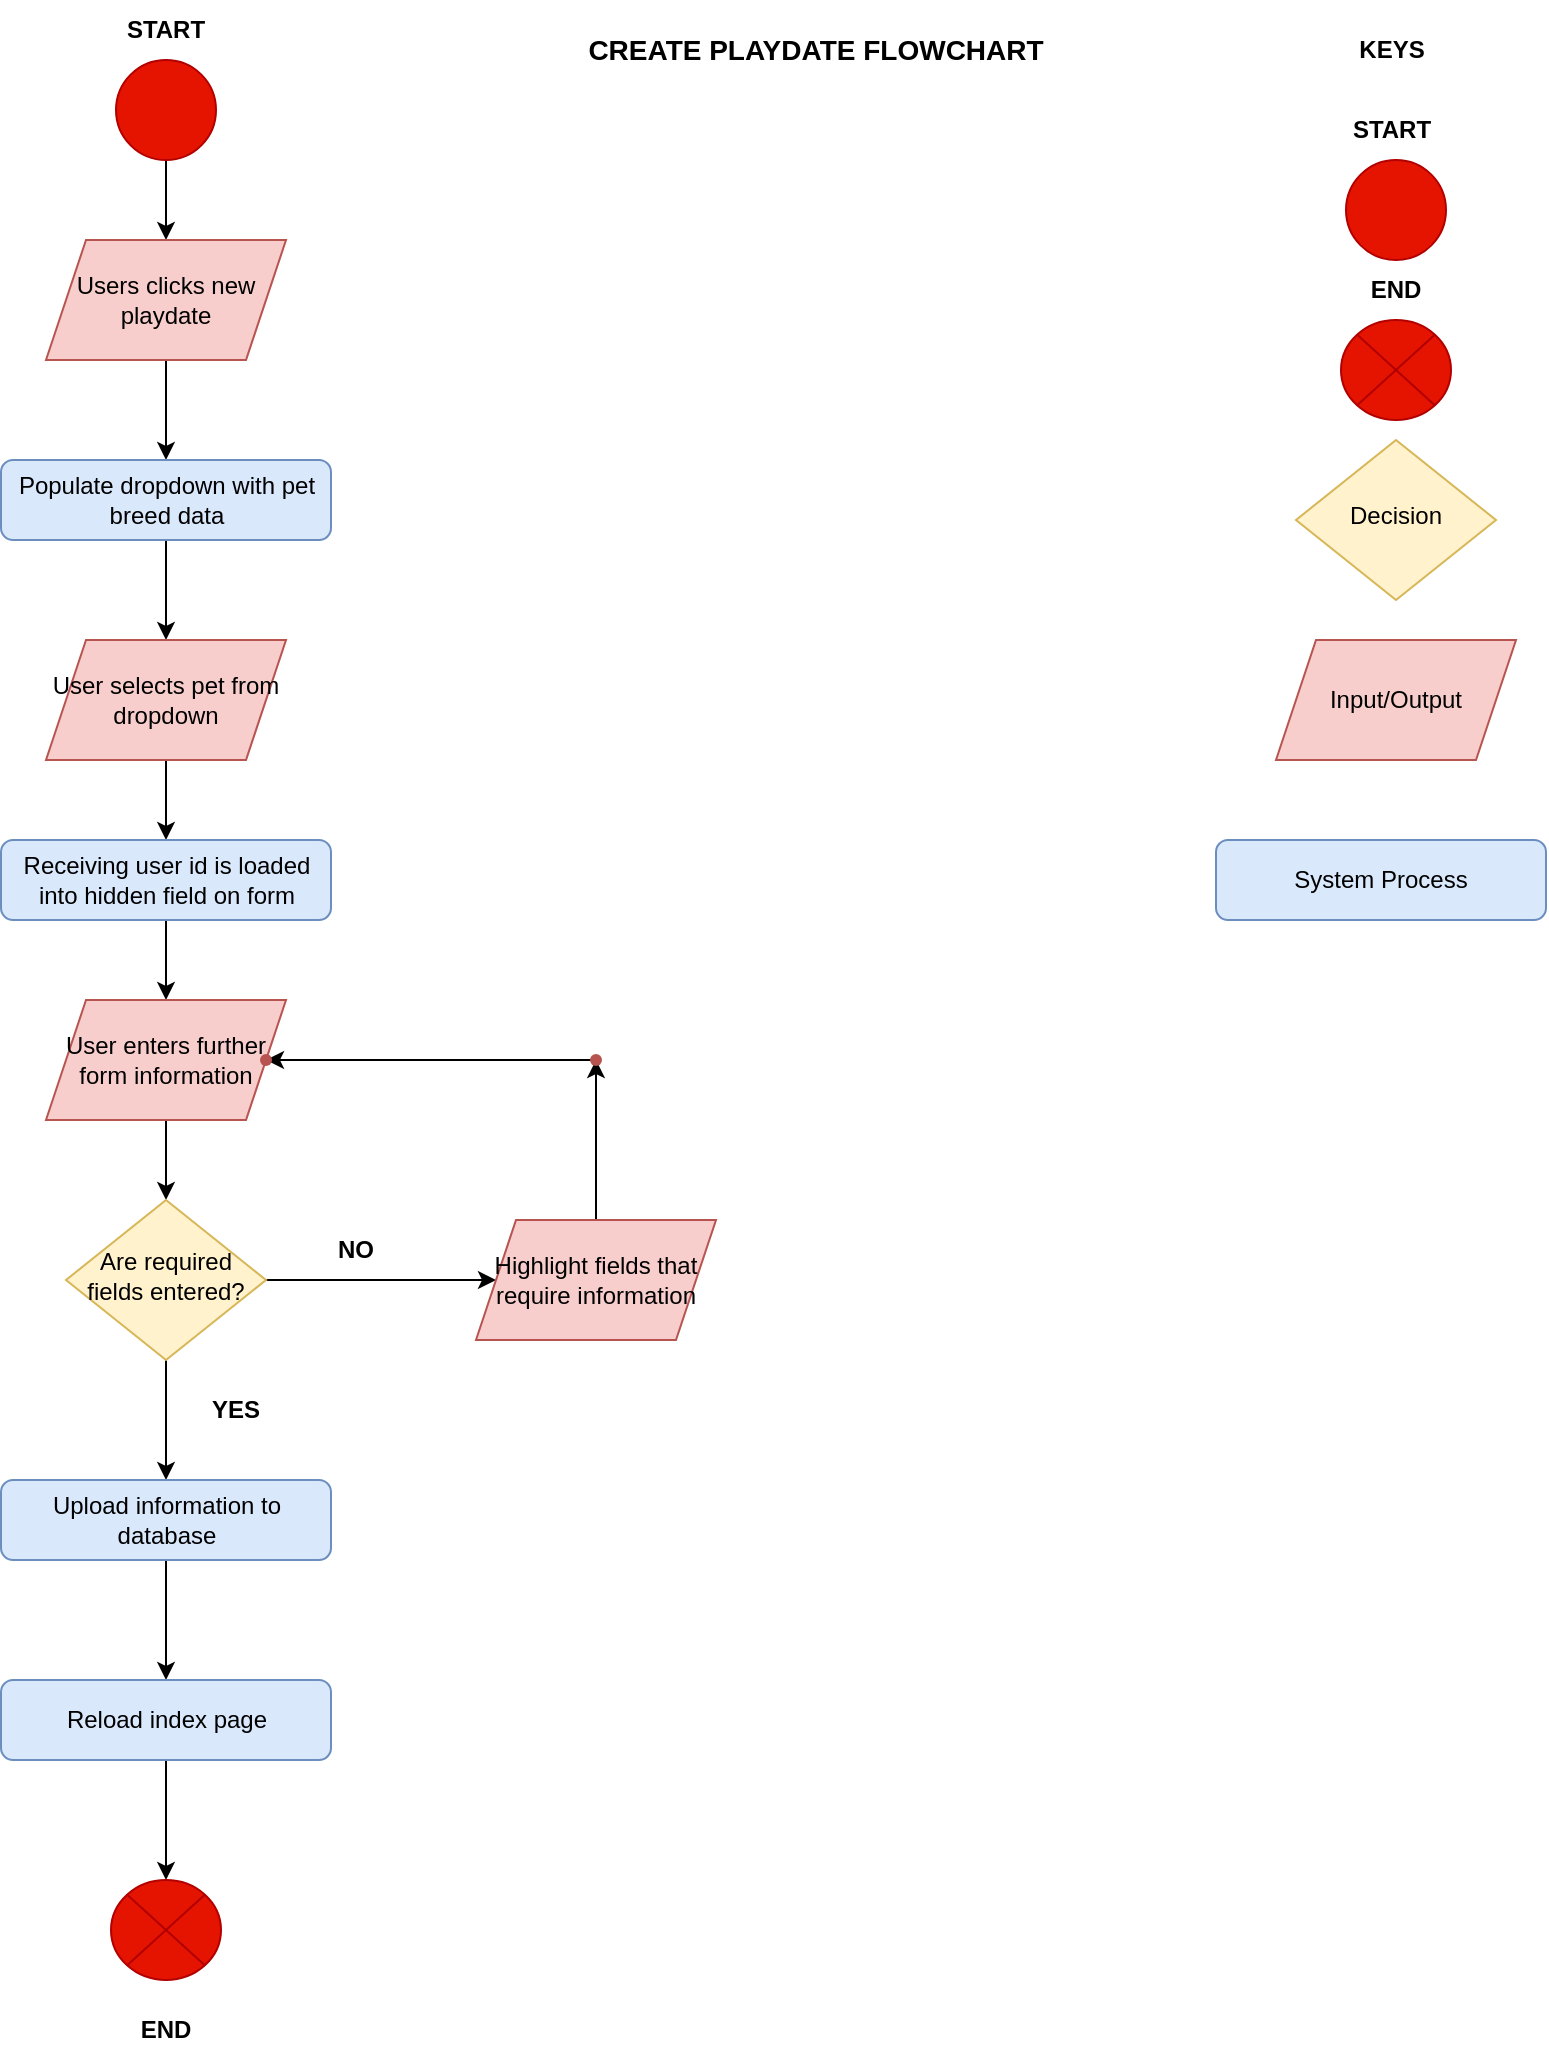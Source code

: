 <mxfile version="20.8.22" type="device"><diagram id="C5RBs43oDa-KdzZeNtuy" name="Page-1"><mxGraphModel dx="2049" dy="1126" grid="1" gridSize="10" guides="1" tooltips="1" connect="1" arrows="1" fold="1" page="1" pageScale="1" pageWidth="827" pageHeight="1169" math="0" shadow="0"><root><mxCell id="WIyWlLk6GJQsqaUBKTNV-0"/><mxCell id="WIyWlLk6GJQsqaUBKTNV-1" parent="WIyWlLk6GJQsqaUBKTNV-0"/><mxCell id="7iHAfv98LZH7ujdl2UmD-13" value="Decision" style="rhombus;whiteSpace=wrap;html=1;shadow=0;fontFamily=Helvetica;fontSize=12;align=center;strokeWidth=1;spacing=6;spacingTop=-4;fillColor=#fff2cc;strokeColor=#d6b656;" vertex="1" parent="WIyWlLk6GJQsqaUBKTNV-1"><mxGeometry x="670" y="230" width="100" height="80" as="geometry"/></mxCell><mxCell id="7iHAfv98LZH7ujdl2UmD-14" value="Input/Output" style="shape=parallelogram;perimeter=parallelogramPerimeter;whiteSpace=wrap;html=1;fixedSize=1;fillColor=#f8cecc;strokeColor=#b85450;" vertex="1" parent="WIyWlLk6GJQsqaUBKTNV-1"><mxGeometry x="660" y="330" width="120" height="60" as="geometry"/></mxCell><mxCell id="7iHAfv98LZH7ujdl2UmD-15" value="" style="ellipse;whiteSpace=wrap;html=1;aspect=fixed;fillColor=#e51400;fontColor=#ffffff;strokeColor=#B20000;" vertex="1" parent="WIyWlLk6GJQsqaUBKTNV-1"><mxGeometry x="695" y="90" width="50" height="50" as="geometry"/></mxCell><mxCell id="7iHAfv98LZH7ujdl2UmD-16" value="" style="shape=sumEllipse;perimeter=ellipsePerimeter;whiteSpace=wrap;html=1;backgroundOutline=1;fillColor=#e51400;fontColor=#ffffff;strokeColor=#B20000;" vertex="1" parent="WIyWlLk6GJQsqaUBKTNV-1"><mxGeometry x="692.5" y="170" width="55" height="50" as="geometry"/></mxCell><mxCell id="7iHAfv98LZH7ujdl2UmD-20" value="" style="edgeStyle=orthogonalEdgeStyle;rounded=0;orthogonalLoop=1;jettySize=auto;html=1;" edge="1" parent="WIyWlLk6GJQsqaUBKTNV-1" source="7iHAfv98LZH7ujdl2UmD-17" target="7iHAfv98LZH7ujdl2UmD-19"><mxGeometry relative="1" as="geometry"/></mxCell><mxCell id="7iHAfv98LZH7ujdl2UmD-17" value="" style="ellipse;whiteSpace=wrap;html=1;aspect=fixed;fillColor=#e51400;fontColor=#ffffff;strokeColor=#B20000;" vertex="1" parent="WIyWlLk6GJQsqaUBKTNV-1"><mxGeometry x="80" y="40" width="50" height="50" as="geometry"/></mxCell><mxCell id="7iHAfv98LZH7ujdl2UmD-18" value="&lt;b&gt;START&lt;/b&gt;" style="text;html=1;strokeColor=none;fillColor=none;align=center;verticalAlign=middle;whiteSpace=wrap;rounded=0;" vertex="1" parent="WIyWlLk6GJQsqaUBKTNV-1"><mxGeometry x="75" y="10" width="60" height="30" as="geometry"/></mxCell><mxCell id="7iHAfv98LZH7ujdl2UmD-22" value="" style="edgeStyle=orthogonalEdgeStyle;rounded=0;orthogonalLoop=1;jettySize=auto;html=1;" edge="1" parent="WIyWlLk6GJQsqaUBKTNV-1" source="7iHAfv98LZH7ujdl2UmD-19" target="7iHAfv98LZH7ujdl2UmD-21"><mxGeometry relative="1" as="geometry"/></mxCell><mxCell id="7iHAfv98LZH7ujdl2UmD-19" value="Users clicks new playdate" style="shape=parallelogram;perimeter=parallelogramPerimeter;whiteSpace=wrap;html=1;fixedSize=1;fillColor=#f8cecc;strokeColor=#b85450;" vertex="1" parent="WIyWlLk6GJQsqaUBKTNV-1"><mxGeometry x="45" y="130" width="120" height="60" as="geometry"/></mxCell><mxCell id="7iHAfv98LZH7ujdl2UmD-24" value="" style="edgeStyle=orthogonalEdgeStyle;rounded=0;orthogonalLoop=1;jettySize=auto;html=1;" edge="1" parent="WIyWlLk6GJQsqaUBKTNV-1" source="7iHAfv98LZH7ujdl2UmD-21" target="7iHAfv98LZH7ujdl2UmD-23"><mxGeometry relative="1" as="geometry"/></mxCell><mxCell id="7iHAfv98LZH7ujdl2UmD-21" value="Populate dropdown with pet breed data" style="rounded=1;whiteSpace=wrap;html=1;fontSize=12;glass=0;strokeWidth=1;shadow=0;fillColor=#dae8fc;strokeColor=#6c8ebf;" vertex="1" parent="WIyWlLk6GJQsqaUBKTNV-1"><mxGeometry x="22.5" y="240" width="165" height="40" as="geometry"/></mxCell><mxCell id="7iHAfv98LZH7ujdl2UmD-26" value="" style="edgeStyle=orthogonalEdgeStyle;rounded=0;orthogonalLoop=1;jettySize=auto;html=1;" edge="1" parent="WIyWlLk6GJQsqaUBKTNV-1" source="7iHAfv98LZH7ujdl2UmD-23" target="7iHAfv98LZH7ujdl2UmD-25"><mxGeometry relative="1" as="geometry"/></mxCell><mxCell id="7iHAfv98LZH7ujdl2UmD-23" value="User selects pet from dropdown" style="shape=parallelogram;perimeter=parallelogramPerimeter;whiteSpace=wrap;html=1;fixedSize=1;fillColor=#f8cecc;strokeColor=#b85450;" vertex="1" parent="WIyWlLk6GJQsqaUBKTNV-1"><mxGeometry x="45" y="330" width="120" height="60" as="geometry"/></mxCell><mxCell id="7iHAfv98LZH7ujdl2UmD-28" value="" style="edgeStyle=orthogonalEdgeStyle;rounded=0;orthogonalLoop=1;jettySize=auto;html=1;" edge="1" parent="WIyWlLk6GJQsqaUBKTNV-1" source="7iHAfv98LZH7ujdl2UmD-25" target="7iHAfv98LZH7ujdl2UmD-27"><mxGeometry relative="1" as="geometry"/></mxCell><mxCell id="7iHAfv98LZH7ujdl2UmD-25" value="Receiving user id is loaded into hidden field on form" style="rounded=1;whiteSpace=wrap;html=1;fontSize=12;glass=0;strokeWidth=1;shadow=0;fillColor=#dae8fc;strokeColor=#6c8ebf;" vertex="1" parent="WIyWlLk6GJQsqaUBKTNV-1"><mxGeometry x="22.5" y="430" width="165" height="40" as="geometry"/></mxCell><mxCell id="7iHAfv98LZH7ujdl2UmD-31" value="" style="edgeStyle=orthogonalEdgeStyle;rounded=0;orthogonalLoop=1;jettySize=auto;html=1;" edge="1" parent="WIyWlLk6GJQsqaUBKTNV-1" source="7iHAfv98LZH7ujdl2UmD-27" target="7iHAfv98LZH7ujdl2UmD-30"><mxGeometry relative="1" as="geometry"/></mxCell><mxCell id="7iHAfv98LZH7ujdl2UmD-27" value="User enters further form information" style="shape=parallelogram;perimeter=parallelogramPerimeter;whiteSpace=wrap;html=1;fixedSize=1;fillColor=#f8cecc;strokeColor=#b85450;" vertex="1" parent="WIyWlLk6GJQsqaUBKTNV-1"><mxGeometry x="45" y="510" width="120" height="60" as="geometry"/></mxCell><mxCell id="7iHAfv98LZH7ujdl2UmD-29" value="System Process" style="rounded=1;whiteSpace=wrap;html=1;fontSize=12;glass=0;strokeWidth=1;shadow=0;fillColor=#dae8fc;strokeColor=#6c8ebf;" vertex="1" parent="WIyWlLk6GJQsqaUBKTNV-1"><mxGeometry x="630" y="430" width="165" height="40" as="geometry"/></mxCell><mxCell id="7iHAfv98LZH7ujdl2UmD-41" value="" style="edgeStyle=orthogonalEdgeStyle;rounded=0;orthogonalLoop=1;jettySize=auto;html=1;" edge="1" parent="WIyWlLk6GJQsqaUBKTNV-1" source="7iHAfv98LZH7ujdl2UmD-30" target="7iHAfv98LZH7ujdl2UmD-32"><mxGeometry relative="1" as="geometry"/></mxCell><mxCell id="7iHAfv98LZH7ujdl2UmD-49" value="" style="edgeStyle=orthogonalEdgeStyle;rounded=0;orthogonalLoop=1;jettySize=auto;html=1;" edge="1" parent="WIyWlLk6GJQsqaUBKTNV-1" source="7iHAfv98LZH7ujdl2UmD-30" target="7iHAfv98LZH7ujdl2UmD-48"><mxGeometry relative="1" as="geometry"/></mxCell><mxCell id="7iHAfv98LZH7ujdl2UmD-30" value="Are required fields entered?" style="rhombus;whiteSpace=wrap;html=1;shadow=0;fontFamily=Helvetica;fontSize=12;align=center;strokeWidth=1;spacing=6;spacingTop=-4;fillColor=#fff2cc;strokeColor=#d6b656;" vertex="1" parent="WIyWlLk6GJQsqaUBKTNV-1"><mxGeometry x="55" y="610" width="100" height="80" as="geometry"/></mxCell><mxCell id="7iHAfv98LZH7ujdl2UmD-43" value="" style="edgeStyle=orthogonalEdgeStyle;rounded=0;orthogonalLoop=1;jettySize=auto;html=1;" edge="1" parent="WIyWlLk6GJQsqaUBKTNV-1" source="7iHAfv98LZH7ujdl2UmD-32" target="7iHAfv98LZH7ujdl2UmD-42"><mxGeometry relative="1" as="geometry"/></mxCell><mxCell id="7iHAfv98LZH7ujdl2UmD-32" value="Highlight fields that require information" style="shape=parallelogram;perimeter=parallelogramPerimeter;whiteSpace=wrap;html=1;fixedSize=1;fillColor=#f8cecc;strokeColor=#b85450;" vertex="1" parent="WIyWlLk6GJQsqaUBKTNV-1"><mxGeometry x="260" y="620" width="120" height="60" as="geometry"/></mxCell><mxCell id="7iHAfv98LZH7ujdl2UmD-38" value="&lt;b&gt;KEYS&lt;/b&gt;" style="text;html=1;strokeColor=none;fillColor=none;align=center;verticalAlign=middle;whiteSpace=wrap;rounded=0;" vertex="1" parent="WIyWlLk6GJQsqaUBKTNV-1"><mxGeometry x="687.5" y="20" width="60" height="30" as="geometry"/></mxCell><mxCell id="7iHAfv98LZH7ujdl2UmD-40" value="&lt;b&gt;NO&lt;/b&gt;" style="text;html=1;strokeColor=none;fillColor=none;align=center;verticalAlign=middle;whiteSpace=wrap;rounded=0;" vertex="1" parent="WIyWlLk6GJQsqaUBKTNV-1"><mxGeometry x="170" y="620" width="60" height="30" as="geometry"/></mxCell><mxCell id="7iHAfv98LZH7ujdl2UmD-47" value="" style="edgeStyle=orthogonalEdgeStyle;rounded=0;orthogonalLoop=1;jettySize=auto;html=1;" edge="1" parent="WIyWlLk6GJQsqaUBKTNV-1" source="7iHAfv98LZH7ujdl2UmD-42" target="7iHAfv98LZH7ujdl2UmD-46"><mxGeometry relative="1" as="geometry"/></mxCell><mxCell id="7iHAfv98LZH7ujdl2UmD-42" value="" style="shape=waypoint;sketch=0;size=6;pointerEvents=1;points=[];fillColor=#f8cecc;resizable=0;rotatable=0;perimeter=centerPerimeter;snapToPoint=1;strokeColor=#b85450;" vertex="1" parent="WIyWlLk6GJQsqaUBKTNV-1"><mxGeometry x="310" y="530" width="20" height="20" as="geometry"/></mxCell><mxCell id="7iHAfv98LZH7ujdl2UmD-46" value="" style="shape=waypoint;sketch=0;size=6;pointerEvents=1;points=[];fillColor=#f8cecc;resizable=0;rotatable=0;perimeter=centerPerimeter;snapToPoint=1;strokeColor=#b85450;" vertex="1" parent="WIyWlLk6GJQsqaUBKTNV-1"><mxGeometry x="145" y="530" width="20" height="20" as="geometry"/></mxCell><mxCell id="7iHAfv98LZH7ujdl2UmD-52" value="" style="edgeStyle=orthogonalEdgeStyle;rounded=0;orthogonalLoop=1;jettySize=auto;html=1;" edge="1" parent="WIyWlLk6GJQsqaUBKTNV-1" source="7iHAfv98LZH7ujdl2UmD-48" target="7iHAfv98LZH7ujdl2UmD-51"><mxGeometry relative="1" as="geometry"/></mxCell><mxCell id="7iHAfv98LZH7ujdl2UmD-48" value="Upload information to database" style="rounded=1;whiteSpace=wrap;html=1;fontSize=12;glass=0;strokeWidth=1;shadow=0;fillColor=#dae8fc;strokeColor=#6c8ebf;" vertex="1" parent="WIyWlLk6GJQsqaUBKTNV-1"><mxGeometry x="22.5" y="750" width="165" height="40" as="geometry"/></mxCell><mxCell id="7iHAfv98LZH7ujdl2UmD-50" value="&lt;b&gt;YES&lt;/b&gt;" style="text;html=1;strokeColor=none;fillColor=none;align=center;verticalAlign=middle;whiteSpace=wrap;rounded=0;" vertex="1" parent="WIyWlLk6GJQsqaUBKTNV-1"><mxGeometry x="110" y="700" width="60" height="30" as="geometry"/></mxCell><mxCell id="7iHAfv98LZH7ujdl2UmD-54" value="" style="edgeStyle=orthogonalEdgeStyle;rounded=0;orthogonalLoop=1;jettySize=auto;html=1;" edge="1" parent="WIyWlLk6GJQsqaUBKTNV-1" source="7iHAfv98LZH7ujdl2UmD-51" target="7iHAfv98LZH7ujdl2UmD-53"><mxGeometry relative="1" as="geometry"/></mxCell><mxCell id="7iHAfv98LZH7ujdl2UmD-51" value="Reload index page" style="rounded=1;whiteSpace=wrap;html=1;fontSize=12;glass=0;strokeWidth=1;shadow=0;fillColor=#dae8fc;strokeColor=#6c8ebf;" vertex="1" parent="WIyWlLk6GJQsqaUBKTNV-1"><mxGeometry x="22.5" y="850" width="165" height="40" as="geometry"/></mxCell><mxCell id="7iHAfv98LZH7ujdl2UmD-53" value="" style="shape=sumEllipse;perimeter=ellipsePerimeter;whiteSpace=wrap;html=1;backgroundOutline=1;fillColor=#e51400;fontColor=#ffffff;strokeColor=#B20000;" vertex="1" parent="WIyWlLk6GJQsqaUBKTNV-1"><mxGeometry x="77.5" y="950" width="55" height="50" as="geometry"/></mxCell><mxCell id="7iHAfv98LZH7ujdl2UmD-55" value="&lt;b&gt;END&lt;/b&gt;" style="text;html=1;strokeColor=none;fillColor=none;align=center;verticalAlign=middle;whiteSpace=wrap;rounded=0;" vertex="1" parent="WIyWlLk6GJQsqaUBKTNV-1"><mxGeometry x="75" y="1010" width="60" height="30" as="geometry"/></mxCell><mxCell id="7iHAfv98LZH7ujdl2UmD-56" value="&lt;b&gt;START&lt;/b&gt;" style="text;html=1;strokeColor=none;fillColor=none;align=center;verticalAlign=middle;whiteSpace=wrap;rounded=0;" vertex="1" parent="WIyWlLk6GJQsqaUBKTNV-1"><mxGeometry x="687.5" y="60" width="60" height="30" as="geometry"/></mxCell><mxCell id="7iHAfv98LZH7ujdl2UmD-57" value="&lt;b&gt;END&lt;/b&gt;" style="text;html=1;strokeColor=none;fillColor=none;align=center;verticalAlign=middle;whiteSpace=wrap;rounded=0;" vertex="1" parent="WIyWlLk6GJQsqaUBKTNV-1"><mxGeometry x="690" y="140" width="60" height="30" as="geometry"/></mxCell><mxCell id="7iHAfv98LZH7ujdl2UmD-58" value="&lt;b&gt;&lt;font style=&quot;font-size: 14px;&quot;&gt;CREATE PLAYDATE FLOWCHART&lt;/font&gt;&lt;/b&gt;" style="text;html=1;strokeColor=none;fillColor=none;align=center;verticalAlign=middle;whiteSpace=wrap;rounded=0;" vertex="1" parent="WIyWlLk6GJQsqaUBKTNV-1"><mxGeometry x="280" y="20" width="300" height="30" as="geometry"/></mxCell></root></mxGraphModel></diagram></mxfile>